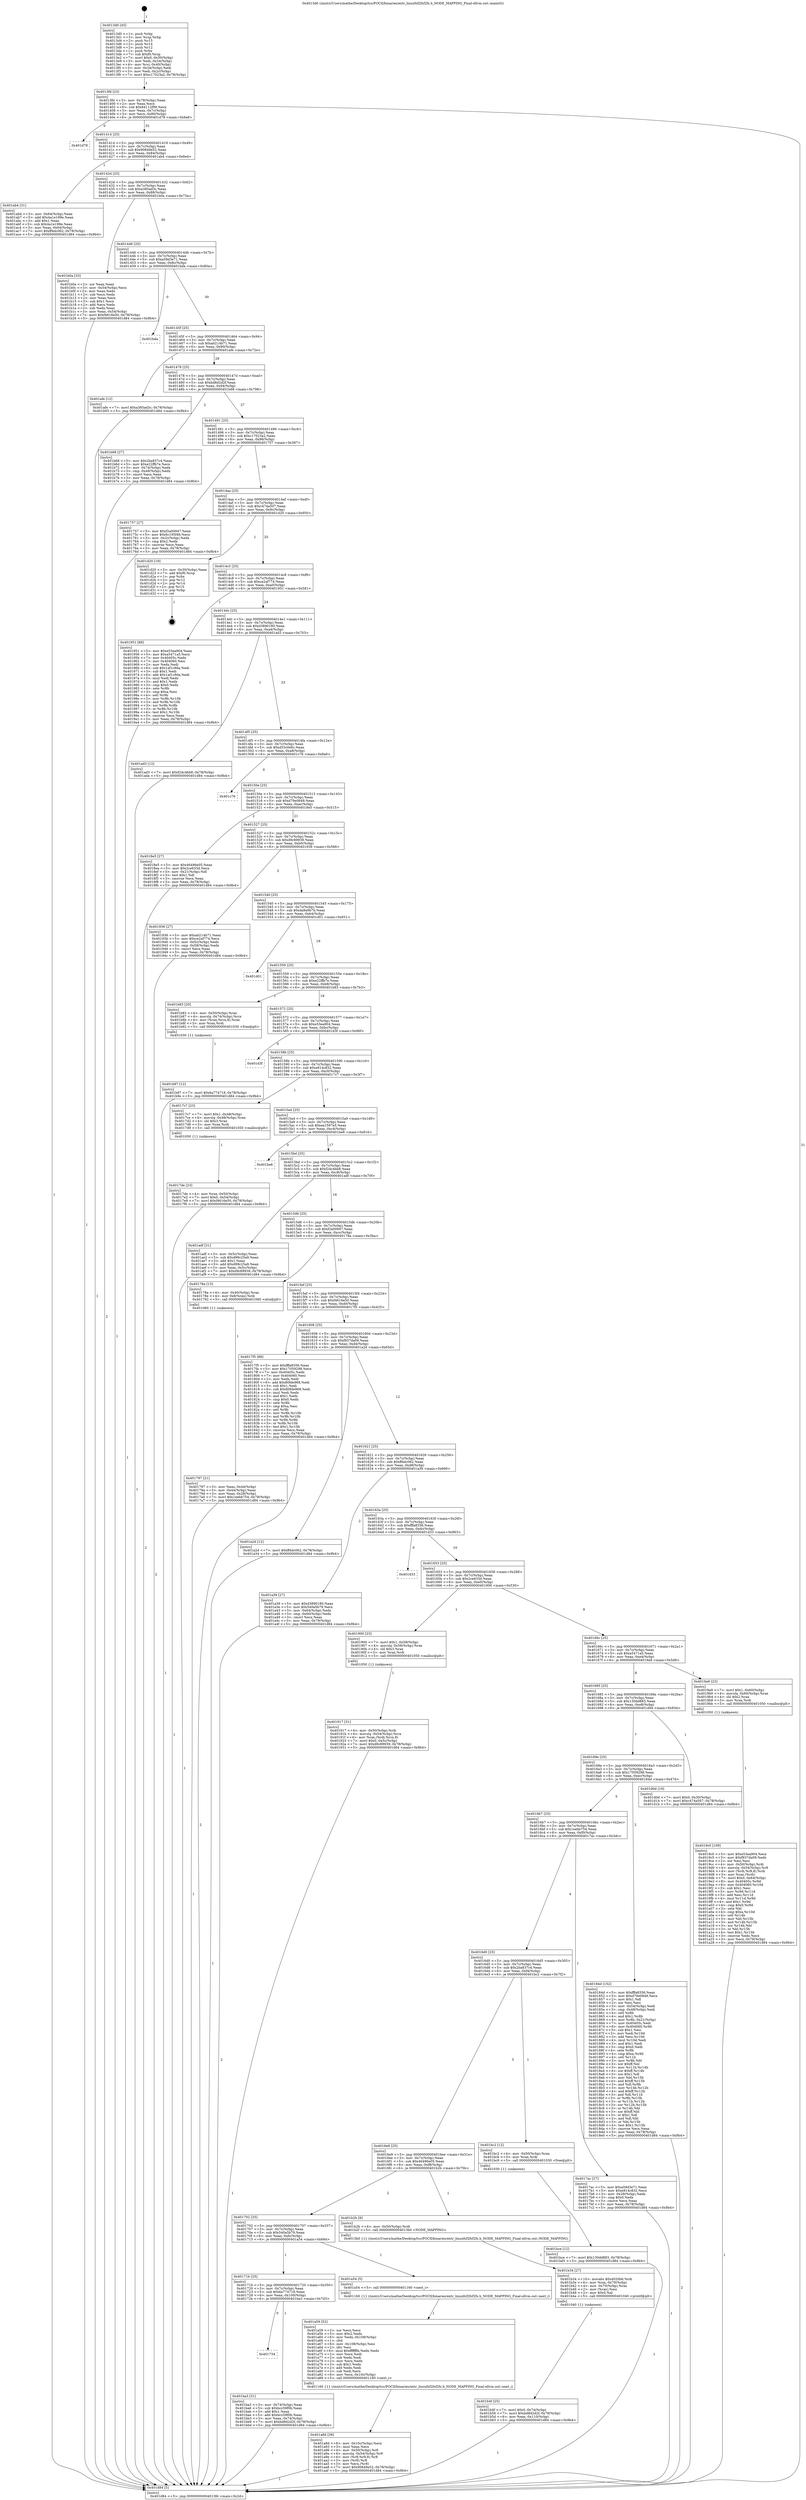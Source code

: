 digraph "0x4013d0" {
  label = "0x4013d0 (/mnt/c/Users/mathe/Desktop/tcc/POCII/binaries/extr_linuxfsf2fsf2fs.h_NODE_MAPPING_Final-ollvm.out::main(0))"
  labelloc = "t"
  node[shape=record]

  Entry [label="",width=0.3,height=0.3,shape=circle,fillcolor=black,style=filled]
  "0x4013fd" [label="{
     0x4013fd [23]\l
     | [instrs]\l
     &nbsp;&nbsp;0x4013fd \<+3\>: mov -0x78(%rbp),%eax\l
     &nbsp;&nbsp;0x401400 \<+2\>: mov %eax,%ecx\l
     &nbsp;&nbsp;0x401402 \<+6\>: sub $0x84112f99,%ecx\l
     &nbsp;&nbsp;0x401408 \<+3\>: mov %eax,-0x7c(%rbp)\l
     &nbsp;&nbsp;0x40140b \<+3\>: mov %ecx,-0x80(%rbp)\l
     &nbsp;&nbsp;0x40140e \<+6\>: je 0000000000401d78 \<main+0x9a8\>\l
  }"]
  "0x401d78" [label="{
     0x401d78\l
  }", style=dashed]
  "0x401414" [label="{
     0x401414 [25]\l
     | [instrs]\l
     &nbsp;&nbsp;0x401414 \<+5\>: jmp 0000000000401419 \<main+0x49\>\l
     &nbsp;&nbsp;0x401419 \<+3\>: mov -0x7c(%rbp),%eax\l
     &nbsp;&nbsp;0x40141c \<+5\>: sub $0x90849e52,%eax\l
     &nbsp;&nbsp;0x401421 \<+6\>: mov %eax,-0x84(%rbp)\l
     &nbsp;&nbsp;0x401427 \<+6\>: je 0000000000401ab4 \<main+0x6e4\>\l
  }"]
  Exit [label="",width=0.3,height=0.3,shape=circle,fillcolor=black,style=filled,peripheries=2]
  "0x401ab4" [label="{
     0x401ab4 [31]\l
     | [instrs]\l
     &nbsp;&nbsp;0x401ab4 \<+3\>: mov -0x64(%rbp),%eax\l
     &nbsp;&nbsp;0x401ab7 \<+5\>: add $0x4a1e199e,%eax\l
     &nbsp;&nbsp;0x401abc \<+3\>: add $0x1,%eax\l
     &nbsp;&nbsp;0x401abf \<+5\>: sub $0x4a1e199e,%eax\l
     &nbsp;&nbsp;0x401ac4 \<+3\>: mov %eax,-0x64(%rbp)\l
     &nbsp;&nbsp;0x401ac7 \<+7\>: movl $0xff4dc062,-0x78(%rbp)\l
     &nbsp;&nbsp;0x401ace \<+5\>: jmp 0000000000401d84 \<main+0x9b4\>\l
  }"]
  "0x40142d" [label="{
     0x40142d [25]\l
     | [instrs]\l
     &nbsp;&nbsp;0x40142d \<+5\>: jmp 0000000000401432 \<main+0x62\>\l
     &nbsp;&nbsp;0x401432 \<+3\>: mov -0x7c(%rbp),%eax\l
     &nbsp;&nbsp;0x401435 \<+5\>: sub $0xa385ad3c,%eax\l
     &nbsp;&nbsp;0x40143a \<+6\>: mov %eax,-0x88(%rbp)\l
     &nbsp;&nbsp;0x401440 \<+6\>: je 0000000000401b0a \<main+0x73a\>\l
  }"]
  "0x401bce" [label="{
     0x401bce [12]\l
     | [instrs]\l
     &nbsp;&nbsp;0x401bce \<+7\>: movl $0x130dd883,-0x78(%rbp)\l
     &nbsp;&nbsp;0x401bd5 \<+5\>: jmp 0000000000401d84 \<main+0x9b4\>\l
  }"]
  "0x401b0a" [label="{
     0x401b0a [33]\l
     | [instrs]\l
     &nbsp;&nbsp;0x401b0a \<+2\>: xor %eax,%eax\l
     &nbsp;&nbsp;0x401b0c \<+3\>: mov -0x54(%rbp),%ecx\l
     &nbsp;&nbsp;0x401b0f \<+2\>: mov %eax,%edx\l
     &nbsp;&nbsp;0x401b11 \<+2\>: sub %ecx,%edx\l
     &nbsp;&nbsp;0x401b13 \<+2\>: mov %eax,%ecx\l
     &nbsp;&nbsp;0x401b15 \<+3\>: sub $0x1,%ecx\l
     &nbsp;&nbsp;0x401b18 \<+2\>: add %ecx,%edx\l
     &nbsp;&nbsp;0x401b1a \<+2\>: sub %edx,%eax\l
     &nbsp;&nbsp;0x401b1c \<+3\>: mov %eax,-0x54(%rbp)\l
     &nbsp;&nbsp;0x401b1f \<+7\>: movl $0xf4616e50,-0x78(%rbp)\l
     &nbsp;&nbsp;0x401b26 \<+5\>: jmp 0000000000401d84 \<main+0x9b4\>\l
  }"]
  "0x401446" [label="{
     0x401446 [25]\l
     | [instrs]\l
     &nbsp;&nbsp;0x401446 \<+5\>: jmp 000000000040144b \<main+0x7b\>\l
     &nbsp;&nbsp;0x40144b \<+3\>: mov -0x7c(%rbp),%eax\l
     &nbsp;&nbsp;0x40144e \<+5\>: sub $0xa59d3e71,%eax\l
     &nbsp;&nbsp;0x401453 \<+6\>: mov %eax,-0x8c(%rbp)\l
     &nbsp;&nbsp;0x401459 \<+6\>: je 0000000000401bda \<main+0x80a\>\l
  }"]
  "0x401734" [label="{
     0x401734\l
  }", style=dashed]
  "0x401bda" [label="{
     0x401bda\l
  }", style=dashed]
  "0x40145f" [label="{
     0x40145f [25]\l
     | [instrs]\l
     &nbsp;&nbsp;0x40145f \<+5\>: jmp 0000000000401464 \<main+0x94\>\l
     &nbsp;&nbsp;0x401464 \<+3\>: mov -0x7c(%rbp),%eax\l
     &nbsp;&nbsp;0x401467 \<+5\>: sub $0xab214b71,%eax\l
     &nbsp;&nbsp;0x40146c \<+6\>: mov %eax,-0x90(%rbp)\l
     &nbsp;&nbsp;0x401472 \<+6\>: je 0000000000401afe \<main+0x72e\>\l
  }"]
  "0x401ba3" [label="{
     0x401ba3 [31]\l
     | [instrs]\l
     &nbsp;&nbsp;0x401ba3 \<+3\>: mov -0x74(%rbp),%eax\l
     &nbsp;&nbsp;0x401ba6 \<+5\>: sub $0xbcc59f0b,%eax\l
     &nbsp;&nbsp;0x401bab \<+3\>: add $0x1,%eax\l
     &nbsp;&nbsp;0x401bae \<+5\>: add $0xbcc59f0b,%eax\l
     &nbsp;&nbsp;0x401bb3 \<+3\>: mov %eax,-0x74(%rbp)\l
     &nbsp;&nbsp;0x401bb6 \<+7\>: movl $0xbd8d2d2f,-0x78(%rbp)\l
     &nbsp;&nbsp;0x401bbd \<+5\>: jmp 0000000000401d84 \<main+0x9b4\>\l
  }"]
  "0x401afe" [label="{
     0x401afe [12]\l
     | [instrs]\l
     &nbsp;&nbsp;0x401afe \<+7\>: movl $0xa385ad3c,-0x78(%rbp)\l
     &nbsp;&nbsp;0x401b05 \<+5\>: jmp 0000000000401d84 \<main+0x9b4\>\l
  }"]
  "0x401478" [label="{
     0x401478 [25]\l
     | [instrs]\l
     &nbsp;&nbsp;0x401478 \<+5\>: jmp 000000000040147d \<main+0xad\>\l
     &nbsp;&nbsp;0x40147d \<+3\>: mov -0x7c(%rbp),%eax\l
     &nbsp;&nbsp;0x401480 \<+5\>: sub $0xbd8d2d2f,%eax\l
     &nbsp;&nbsp;0x401485 \<+6\>: mov %eax,-0x94(%rbp)\l
     &nbsp;&nbsp;0x40148b \<+6\>: je 0000000000401b68 \<main+0x798\>\l
  }"]
  "0x401b97" [label="{
     0x401b97 [12]\l
     | [instrs]\l
     &nbsp;&nbsp;0x401b97 \<+7\>: movl $0x6a774718,-0x78(%rbp)\l
     &nbsp;&nbsp;0x401b9e \<+5\>: jmp 0000000000401d84 \<main+0x9b4\>\l
  }"]
  "0x401b68" [label="{
     0x401b68 [27]\l
     | [instrs]\l
     &nbsp;&nbsp;0x401b68 \<+5\>: mov $0x2ba837c4,%eax\l
     &nbsp;&nbsp;0x401b6d \<+5\>: mov $0xe22ffb7e,%ecx\l
     &nbsp;&nbsp;0x401b72 \<+3\>: mov -0x74(%rbp),%edx\l
     &nbsp;&nbsp;0x401b75 \<+3\>: cmp -0x48(%rbp),%edx\l
     &nbsp;&nbsp;0x401b78 \<+3\>: cmovl %ecx,%eax\l
     &nbsp;&nbsp;0x401b7b \<+3\>: mov %eax,-0x78(%rbp)\l
     &nbsp;&nbsp;0x401b7e \<+5\>: jmp 0000000000401d84 \<main+0x9b4\>\l
  }"]
  "0x401491" [label="{
     0x401491 [25]\l
     | [instrs]\l
     &nbsp;&nbsp;0x401491 \<+5\>: jmp 0000000000401496 \<main+0xc6\>\l
     &nbsp;&nbsp;0x401496 \<+3\>: mov -0x7c(%rbp),%eax\l
     &nbsp;&nbsp;0x401499 \<+5\>: sub $0xc17023a2,%eax\l
     &nbsp;&nbsp;0x40149e \<+6\>: mov %eax,-0x98(%rbp)\l
     &nbsp;&nbsp;0x4014a4 \<+6\>: je 0000000000401757 \<main+0x387\>\l
  }"]
  "0x401b4f" [label="{
     0x401b4f [25]\l
     | [instrs]\l
     &nbsp;&nbsp;0x401b4f \<+7\>: movl $0x0,-0x74(%rbp)\l
     &nbsp;&nbsp;0x401b56 \<+7\>: movl $0xbd8d2d2f,-0x78(%rbp)\l
     &nbsp;&nbsp;0x401b5d \<+6\>: mov %eax,-0x110(%rbp)\l
     &nbsp;&nbsp;0x401b63 \<+5\>: jmp 0000000000401d84 \<main+0x9b4\>\l
  }"]
  "0x401757" [label="{
     0x401757 [27]\l
     | [instrs]\l
     &nbsp;&nbsp;0x401757 \<+5\>: mov $0xf2a00947,%eax\l
     &nbsp;&nbsp;0x40175c \<+5\>: mov $0x6c195f46,%ecx\l
     &nbsp;&nbsp;0x401761 \<+3\>: mov -0x2c(%rbp),%edx\l
     &nbsp;&nbsp;0x401764 \<+3\>: cmp $0x2,%edx\l
     &nbsp;&nbsp;0x401767 \<+3\>: cmovne %ecx,%eax\l
     &nbsp;&nbsp;0x40176a \<+3\>: mov %eax,-0x78(%rbp)\l
     &nbsp;&nbsp;0x40176d \<+5\>: jmp 0000000000401d84 \<main+0x9b4\>\l
  }"]
  "0x4014aa" [label="{
     0x4014aa [25]\l
     | [instrs]\l
     &nbsp;&nbsp;0x4014aa \<+5\>: jmp 00000000004014af \<main+0xdf\>\l
     &nbsp;&nbsp;0x4014af \<+3\>: mov -0x7c(%rbp),%eax\l
     &nbsp;&nbsp;0x4014b2 \<+5\>: sub $0xc474a507,%eax\l
     &nbsp;&nbsp;0x4014b7 \<+6\>: mov %eax,-0x9c(%rbp)\l
     &nbsp;&nbsp;0x4014bd \<+6\>: je 0000000000401d20 \<main+0x950\>\l
  }"]
  "0x401d84" [label="{
     0x401d84 [5]\l
     | [instrs]\l
     &nbsp;&nbsp;0x401d84 \<+5\>: jmp 00000000004013fd \<main+0x2d\>\l
  }"]
  "0x4013d0" [label="{
     0x4013d0 [45]\l
     | [instrs]\l
     &nbsp;&nbsp;0x4013d0 \<+1\>: push %rbp\l
     &nbsp;&nbsp;0x4013d1 \<+3\>: mov %rsp,%rbp\l
     &nbsp;&nbsp;0x4013d4 \<+2\>: push %r15\l
     &nbsp;&nbsp;0x4013d6 \<+2\>: push %r14\l
     &nbsp;&nbsp;0x4013d8 \<+2\>: push %r12\l
     &nbsp;&nbsp;0x4013da \<+1\>: push %rbx\l
     &nbsp;&nbsp;0x4013db \<+7\>: sub $0xf0,%rsp\l
     &nbsp;&nbsp;0x4013e2 \<+7\>: movl $0x0,-0x30(%rbp)\l
     &nbsp;&nbsp;0x4013e9 \<+3\>: mov %edi,-0x34(%rbp)\l
     &nbsp;&nbsp;0x4013ec \<+4\>: mov %rsi,-0x40(%rbp)\l
     &nbsp;&nbsp;0x4013f0 \<+3\>: mov -0x34(%rbp),%edi\l
     &nbsp;&nbsp;0x4013f3 \<+3\>: mov %edi,-0x2c(%rbp)\l
     &nbsp;&nbsp;0x4013f6 \<+7\>: movl $0xc17023a2,-0x78(%rbp)\l
  }"]
  "0x401b34" [label="{
     0x401b34 [27]\l
     | [instrs]\l
     &nbsp;&nbsp;0x401b34 \<+10\>: movabs $0x4020b6,%rdi\l
     &nbsp;&nbsp;0x401b3e \<+4\>: mov %rax,-0x70(%rbp)\l
     &nbsp;&nbsp;0x401b42 \<+4\>: mov -0x70(%rbp),%rax\l
     &nbsp;&nbsp;0x401b46 \<+2\>: mov (%rax),%esi\l
     &nbsp;&nbsp;0x401b48 \<+2\>: mov $0x0,%al\l
     &nbsp;&nbsp;0x401b4a \<+5\>: call 0000000000401040 \<printf@plt\>\l
     | [calls]\l
     &nbsp;&nbsp;0x401040 \{1\} (unknown)\l
  }"]
  "0x401d20" [label="{
     0x401d20 [19]\l
     | [instrs]\l
     &nbsp;&nbsp;0x401d20 \<+3\>: mov -0x30(%rbp),%eax\l
     &nbsp;&nbsp;0x401d23 \<+7\>: add $0xf0,%rsp\l
     &nbsp;&nbsp;0x401d2a \<+1\>: pop %rbx\l
     &nbsp;&nbsp;0x401d2b \<+2\>: pop %r12\l
     &nbsp;&nbsp;0x401d2d \<+2\>: pop %r14\l
     &nbsp;&nbsp;0x401d2f \<+2\>: pop %r15\l
     &nbsp;&nbsp;0x401d31 \<+1\>: pop %rbp\l
     &nbsp;&nbsp;0x401d32 \<+1\>: ret\l
  }"]
  "0x4014c3" [label="{
     0x4014c3 [25]\l
     | [instrs]\l
     &nbsp;&nbsp;0x4014c3 \<+5\>: jmp 00000000004014c8 \<main+0xf8\>\l
     &nbsp;&nbsp;0x4014c8 \<+3\>: mov -0x7c(%rbp),%eax\l
     &nbsp;&nbsp;0x4014cb \<+5\>: sub $0xce2af774,%eax\l
     &nbsp;&nbsp;0x4014d0 \<+6\>: mov %eax,-0xa0(%rbp)\l
     &nbsp;&nbsp;0x4014d6 \<+6\>: je 0000000000401951 \<main+0x581\>\l
  }"]
  "0x401a8d" [label="{
     0x401a8d [39]\l
     | [instrs]\l
     &nbsp;&nbsp;0x401a8d \<+6\>: mov -0x10c(%rbp),%ecx\l
     &nbsp;&nbsp;0x401a93 \<+3\>: imul %eax,%ecx\l
     &nbsp;&nbsp;0x401a96 \<+4\>: mov -0x50(%rbp),%r8\l
     &nbsp;&nbsp;0x401a9a \<+4\>: movslq -0x54(%rbp),%r9\l
     &nbsp;&nbsp;0x401a9e \<+4\>: mov (%r8,%r9,8),%r8\l
     &nbsp;&nbsp;0x401aa2 \<+3\>: mov (%r8),%r8\l
     &nbsp;&nbsp;0x401aa5 \<+3\>: mov %ecx,(%r8)\l
     &nbsp;&nbsp;0x401aa8 \<+7\>: movl $0x90849e52,-0x78(%rbp)\l
     &nbsp;&nbsp;0x401aaf \<+5\>: jmp 0000000000401d84 \<main+0x9b4\>\l
  }"]
  "0x401951" [label="{
     0x401951 [88]\l
     | [instrs]\l
     &nbsp;&nbsp;0x401951 \<+5\>: mov $0xe53ea904,%eax\l
     &nbsp;&nbsp;0x401956 \<+5\>: mov $0xa5471a5,%ecx\l
     &nbsp;&nbsp;0x40195b \<+7\>: mov 0x40405c,%edx\l
     &nbsp;&nbsp;0x401962 \<+7\>: mov 0x404060,%esi\l
     &nbsp;&nbsp;0x401969 \<+2\>: mov %edx,%edi\l
     &nbsp;&nbsp;0x40196b \<+6\>: sub $0x1af1c9da,%edi\l
     &nbsp;&nbsp;0x401971 \<+3\>: sub $0x1,%edi\l
     &nbsp;&nbsp;0x401974 \<+6\>: add $0x1af1c9da,%edi\l
     &nbsp;&nbsp;0x40197a \<+3\>: imul %edi,%edx\l
     &nbsp;&nbsp;0x40197d \<+3\>: and $0x1,%edx\l
     &nbsp;&nbsp;0x401980 \<+3\>: cmp $0x0,%edx\l
     &nbsp;&nbsp;0x401983 \<+4\>: sete %r8b\l
     &nbsp;&nbsp;0x401987 \<+3\>: cmp $0xa,%esi\l
     &nbsp;&nbsp;0x40198a \<+4\>: setl %r9b\l
     &nbsp;&nbsp;0x40198e \<+3\>: mov %r8b,%r10b\l
     &nbsp;&nbsp;0x401991 \<+3\>: and %r9b,%r10b\l
     &nbsp;&nbsp;0x401994 \<+3\>: xor %r9b,%r8b\l
     &nbsp;&nbsp;0x401997 \<+3\>: or %r8b,%r10b\l
     &nbsp;&nbsp;0x40199a \<+4\>: test $0x1,%r10b\l
     &nbsp;&nbsp;0x40199e \<+3\>: cmovne %ecx,%eax\l
     &nbsp;&nbsp;0x4019a1 \<+3\>: mov %eax,-0x78(%rbp)\l
     &nbsp;&nbsp;0x4019a4 \<+5\>: jmp 0000000000401d84 \<main+0x9b4\>\l
  }"]
  "0x4014dc" [label="{
     0x4014dc [25]\l
     | [instrs]\l
     &nbsp;&nbsp;0x4014dc \<+5\>: jmp 00000000004014e1 \<main+0x111\>\l
     &nbsp;&nbsp;0x4014e1 \<+3\>: mov -0x7c(%rbp),%eax\l
     &nbsp;&nbsp;0x4014e4 \<+5\>: sub $0xd3890180,%eax\l
     &nbsp;&nbsp;0x4014e9 \<+6\>: mov %eax,-0xa4(%rbp)\l
     &nbsp;&nbsp;0x4014ef \<+6\>: je 0000000000401ad3 \<main+0x703\>\l
  }"]
  "0x401a59" [label="{
     0x401a59 [52]\l
     | [instrs]\l
     &nbsp;&nbsp;0x401a59 \<+2\>: xor %ecx,%ecx\l
     &nbsp;&nbsp;0x401a5b \<+5\>: mov $0x2,%edx\l
     &nbsp;&nbsp;0x401a60 \<+6\>: mov %edx,-0x108(%rbp)\l
     &nbsp;&nbsp;0x401a66 \<+1\>: cltd\l
     &nbsp;&nbsp;0x401a67 \<+6\>: mov -0x108(%rbp),%esi\l
     &nbsp;&nbsp;0x401a6d \<+2\>: idiv %esi\l
     &nbsp;&nbsp;0x401a6f \<+6\>: imul $0xfffffffe,%edx,%edx\l
     &nbsp;&nbsp;0x401a75 \<+2\>: mov %ecx,%edi\l
     &nbsp;&nbsp;0x401a77 \<+2\>: sub %edx,%edi\l
     &nbsp;&nbsp;0x401a79 \<+2\>: mov %ecx,%edx\l
     &nbsp;&nbsp;0x401a7b \<+3\>: sub $0x1,%edx\l
     &nbsp;&nbsp;0x401a7e \<+2\>: add %edx,%edi\l
     &nbsp;&nbsp;0x401a80 \<+2\>: sub %edi,%ecx\l
     &nbsp;&nbsp;0x401a82 \<+6\>: mov %ecx,-0x10c(%rbp)\l
     &nbsp;&nbsp;0x401a88 \<+5\>: call 0000000000401160 \<next_i\>\l
     | [calls]\l
     &nbsp;&nbsp;0x401160 \{1\} (/mnt/c/Users/mathe/Desktop/tcc/POCII/binaries/extr_linuxfsf2fsf2fs.h_NODE_MAPPING_Final-ollvm.out::next_i)\l
  }"]
  "0x401ad3" [label="{
     0x401ad3 [12]\l
     | [instrs]\l
     &nbsp;&nbsp;0x401ad3 \<+7\>: movl $0xf24c4bb8,-0x78(%rbp)\l
     &nbsp;&nbsp;0x401ada \<+5\>: jmp 0000000000401d84 \<main+0x9b4\>\l
  }"]
  "0x4014f5" [label="{
     0x4014f5 [25]\l
     | [instrs]\l
     &nbsp;&nbsp;0x4014f5 \<+5\>: jmp 00000000004014fa \<main+0x12a\>\l
     &nbsp;&nbsp;0x4014fa \<+3\>: mov -0x7c(%rbp),%eax\l
     &nbsp;&nbsp;0x4014fd \<+5\>: sub $0xd53c0e6c,%eax\l
     &nbsp;&nbsp;0x401502 \<+6\>: mov %eax,-0xa8(%rbp)\l
     &nbsp;&nbsp;0x401508 \<+6\>: je 0000000000401c76 \<main+0x8a6\>\l
  }"]
  "0x40171b" [label="{
     0x40171b [25]\l
     | [instrs]\l
     &nbsp;&nbsp;0x40171b \<+5\>: jmp 0000000000401720 \<main+0x350\>\l
     &nbsp;&nbsp;0x401720 \<+3\>: mov -0x7c(%rbp),%eax\l
     &nbsp;&nbsp;0x401723 \<+5\>: sub $0x6a774718,%eax\l
     &nbsp;&nbsp;0x401728 \<+6\>: mov %eax,-0x100(%rbp)\l
     &nbsp;&nbsp;0x40172e \<+6\>: je 0000000000401ba3 \<main+0x7d3\>\l
  }"]
  "0x401c76" [label="{
     0x401c76\l
  }", style=dashed]
  "0x40150e" [label="{
     0x40150e [25]\l
     | [instrs]\l
     &nbsp;&nbsp;0x40150e \<+5\>: jmp 0000000000401513 \<main+0x143\>\l
     &nbsp;&nbsp;0x401513 \<+3\>: mov -0x7c(%rbp),%eax\l
     &nbsp;&nbsp;0x401516 \<+5\>: sub $0xd79e0849,%eax\l
     &nbsp;&nbsp;0x40151b \<+6\>: mov %eax,-0xac(%rbp)\l
     &nbsp;&nbsp;0x401521 \<+6\>: je 00000000004018e5 \<main+0x515\>\l
  }"]
  "0x401a54" [label="{
     0x401a54 [5]\l
     | [instrs]\l
     &nbsp;&nbsp;0x401a54 \<+5\>: call 0000000000401160 \<next_i\>\l
     | [calls]\l
     &nbsp;&nbsp;0x401160 \{1\} (/mnt/c/Users/mathe/Desktop/tcc/POCII/binaries/extr_linuxfsf2fsf2fs.h_NODE_MAPPING_Final-ollvm.out::next_i)\l
  }"]
  "0x4018e5" [label="{
     0x4018e5 [27]\l
     | [instrs]\l
     &nbsp;&nbsp;0x4018e5 \<+5\>: mov $0x46496e05,%eax\l
     &nbsp;&nbsp;0x4018ea \<+5\>: mov $0x2ce633d,%ecx\l
     &nbsp;&nbsp;0x4018ef \<+3\>: mov -0x21(%rbp),%dl\l
     &nbsp;&nbsp;0x4018f2 \<+3\>: test $0x1,%dl\l
     &nbsp;&nbsp;0x4018f5 \<+3\>: cmovne %ecx,%eax\l
     &nbsp;&nbsp;0x4018f8 \<+3\>: mov %eax,-0x78(%rbp)\l
     &nbsp;&nbsp;0x4018fb \<+5\>: jmp 0000000000401d84 \<main+0x9b4\>\l
  }"]
  "0x401527" [label="{
     0x401527 [25]\l
     | [instrs]\l
     &nbsp;&nbsp;0x401527 \<+5\>: jmp 000000000040152c \<main+0x15c\>\l
     &nbsp;&nbsp;0x40152c \<+3\>: mov -0x7c(%rbp),%eax\l
     &nbsp;&nbsp;0x40152f \<+5\>: sub $0xd9c89939,%eax\l
     &nbsp;&nbsp;0x401534 \<+6\>: mov %eax,-0xb0(%rbp)\l
     &nbsp;&nbsp;0x40153a \<+6\>: je 0000000000401936 \<main+0x566\>\l
  }"]
  "0x401702" [label="{
     0x401702 [25]\l
     | [instrs]\l
     &nbsp;&nbsp;0x401702 \<+5\>: jmp 0000000000401707 \<main+0x337\>\l
     &nbsp;&nbsp;0x401707 \<+3\>: mov -0x7c(%rbp),%eax\l
     &nbsp;&nbsp;0x40170a \<+5\>: sub $0x540a5b79,%eax\l
     &nbsp;&nbsp;0x40170f \<+6\>: mov %eax,-0xfc(%rbp)\l
     &nbsp;&nbsp;0x401715 \<+6\>: je 0000000000401a54 \<main+0x684\>\l
  }"]
  "0x401936" [label="{
     0x401936 [27]\l
     | [instrs]\l
     &nbsp;&nbsp;0x401936 \<+5\>: mov $0xab214b71,%eax\l
     &nbsp;&nbsp;0x40193b \<+5\>: mov $0xce2af774,%ecx\l
     &nbsp;&nbsp;0x401940 \<+3\>: mov -0x5c(%rbp),%edx\l
     &nbsp;&nbsp;0x401943 \<+3\>: cmp -0x58(%rbp),%edx\l
     &nbsp;&nbsp;0x401946 \<+3\>: cmovl %ecx,%eax\l
     &nbsp;&nbsp;0x401949 \<+3\>: mov %eax,-0x78(%rbp)\l
     &nbsp;&nbsp;0x40194c \<+5\>: jmp 0000000000401d84 \<main+0x9b4\>\l
  }"]
  "0x401540" [label="{
     0x401540 [25]\l
     | [instrs]\l
     &nbsp;&nbsp;0x401540 \<+5\>: jmp 0000000000401545 \<main+0x175\>\l
     &nbsp;&nbsp;0x401545 \<+3\>: mov -0x7c(%rbp),%eax\l
     &nbsp;&nbsp;0x401548 \<+5\>: sub $0xda8a9b7b,%eax\l
     &nbsp;&nbsp;0x40154d \<+6\>: mov %eax,-0xb4(%rbp)\l
     &nbsp;&nbsp;0x401553 \<+6\>: je 0000000000401d01 \<main+0x931\>\l
  }"]
  "0x401b2b" [label="{
     0x401b2b [9]\l
     | [instrs]\l
     &nbsp;&nbsp;0x401b2b \<+4\>: mov -0x50(%rbp),%rdi\l
     &nbsp;&nbsp;0x401b2f \<+5\>: call 00000000004013b0 \<NODE_MAPPING\>\l
     | [calls]\l
     &nbsp;&nbsp;0x4013b0 \{1\} (/mnt/c/Users/mathe/Desktop/tcc/POCII/binaries/extr_linuxfsf2fsf2fs.h_NODE_MAPPING_Final-ollvm.out::NODE_MAPPING)\l
  }"]
  "0x401d01" [label="{
     0x401d01\l
  }", style=dashed]
  "0x401559" [label="{
     0x401559 [25]\l
     | [instrs]\l
     &nbsp;&nbsp;0x401559 \<+5\>: jmp 000000000040155e \<main+0x18e\>\l
     &nbsp;&nbsp;0x40155e \<+3\>: mov -0x7c(%rbp),%eax\l
     &nbsp;&nbsp;0x401561 \<+5\>: sub $0xe22ffb7e,%eax\l
     &nbsp;&nbsp;0x401566 \<+6\>: mov %eax,-0xb8(%rbp)\l
     &nbsp;&nbsp;0x40156c \<+6\>: je 0000000000401b83 \<main+0x7b3\>\l
  }"]
  "0x4016e9" [label="{
     0x4016e9 [25]\l
     | [instrs]\l
     &nbsp;&nbsp;0x4016e9 \<+5\>: jmp 00000000004016ee \<main+0x31e\>\l
     &nbsp;&nbsp;0x4016ee \<+3\>: mov -0x7c(%rbp),%eax\l
     &nbsp;&nbsp;0x4016f1 \<+5\>: sub $0x46496e05,%eax\l
     &nbsp;&nbsp;0x4016f6 \<+6\>: mov %eax,-0xf8(%rbp)\l
     &nbsp;&nbsp;0x4016fc \<+6\>: je 0000000000401b2b \<main+0x75b\>\l
  }"]
  "0x401b83" [label="{
     0x401b83 [20]\l
     | [instrs]\l
     &nbsp;&nbsp;0x401b83 \<+4\>: mov -0x50(%rbp),%rax\l
     &nbsp;&nbsp;0x401b87 \<+4\>: movslq -0x74(%rbp),%rcx\l
     &nbsp;&nbsp;0x401b8b \<+4\>: mov (%rax,%rcx,8),%rax\l
     &nbsp;&nbsp;0x401b8f \<+3\>: mov %rax,%rdi\l
     &nbsp;&nbsp;0x401b92 \<+5\>: call 0000000000401030 \<free@plt\>\l
     | [calls]\l
     &nbsp;&nbsp;0x401030 \{1\} (unknown)\l
  }"]
  "0x401572" [label="{
     0x401572 [25]\l
     | [instrs]\l
     &nbsp;&nbsp;0x401572 \<+5\>: jmp 0000000000401577 \<main+0x1a7\>\l
     &nbsp;&nbsp;0x401577 \<+3\>: mov -0x7c(%rbp),%eax\l
     &nbsp;&nbsp;0x40157a \<+5\>: sub $0xe53ea904,%eax\l
     &nbsp;&nbsp;0x40157f \<+6\>: mov %eax,-0xbc(%rbp)\l
     &nbsp;&nbsp;0x401585 \<+6\>: je 0000000000401d3f \<main+0x96f\>\l
  }"]
  "0x401bc2" [label="{
     0x401bc2 [12]\l
     | [instrs]\l
     &nbsp;&nbsp;0x401bc2 \<+4\>: mov -0x50(%rbp),%rax\l
     &nbsp;&nbsp;0x401bc6 \<+3\>: mov %rax,%rdi\l
     &nbsp;&nbsp;0x401bc9 \<+5\>: call 0000000000401030 \<free@plt\>\l
     | [calls]\l
     &nbsp;&nbsp;0x401030 \{1\} (unknown)\l
  }"]
  "0x401d3f" [label="{
     0x401d3f\l
  }", style=dashed]
  "0x40158b" [label="{
     0x40158b [25]\l
     | [instrs]\l
     &nbsp;&nbsp;0x40158b \<+5\>: jmp 0000000000401590 \<main+0x1c0\>\l
     &nbsp;&nbsp;0x401590 \<+3\>: mov -0x7c(%rbp),%eax\l
     &nbsp;&nbsp;0x401593 \<+5\>: sub $0xe814c832,%eax\l
     &nbsp;&nbsp;0x401598 \<+6\>: mov %eax,-0xc0(%rbp)\l
     &nbsp;&nbsp;0x40159e \<+6\>: je 00000000004017c7 \<main+0x3f7\>\l
  }"]
  "0x4019c0" [label="{
     0x4019c0 [109]\l
     | [instrs]\l
     &nbsp;&nbsp;0x4019c0 \<+5\>: mov $0xe53ea904,%ecx\l
     &nbsp;&nbsp;0x4019c5 \<+5\>: mov $0xf937da09,%edx\l
     &nbsp;&nbsp;0x4019ca \<+2\>: xor %esi,%esi\l
     &nbsp;&nbsp;0x4019cc \<+4\>: mov -0x50(%rbp),%rdi\l
     &nbsp;&nbsp;0x4019d0 \<+4\>: movslq -0x54(%rbp),%r8\l
     &nbsp;&nbsp;0x4019d4 \<+4\>: mov (%rdi,%r8,8),%rdi\l
     &nbsp;&nbsp;0x4019d8 \<+3\>: mov %rax,(%rdi)\l
     &nbsp;&nbsp;0x4019db \<+7\>: movl $0x0,-0x64(%rbp)\l
     &nbsp;&nbsp;0x4019e2 \<+8\>: mov 0x40405c,%r9d\l
     &nbsp;&nbsp;0x4019ea \<+8\>: mov 0x404060,%r10d\l
     &nbsp;&nbsp;0x4019f2 \<+3\>: sub $0x1,%esi\l
     &nbsp;&nbsp;0x4019f5 \<+3\>: mov %r9d,%r11d\l
     &nbsp;&nbsp;0x4019f8 \<+3\>: add %esi,%r11d\l
     &nbsp;&nbsp;0x4019fb \<+4\>: imul %r11d,%r9d\l
     &nbsp;&nbsp;0x4019ff \<+4\>: and $0x1,%r9d\l
     &nbsp;&nbsp;0x401a03 \<+4\>: cmp $0x0,%r9d\l
     &nbsp;&nbsp;0x401a07 \<+3\>: sete %bl\l
     &nbsp;&nbsp;0x401a0a \<+4\>: cmp $0xa,%r10d\l
     &nbsp;&nbsp;0x401a0e \<+4\>: setl %r14b\l
     &nbsp;&nbsp;0x401a12 \<+3\>: mov %bl,%r15b\l
     &nbsp;&nbsp;0x401a15 \<+3\>: and %r14b,%r15b\l
     &nbsp;&nbsp;0x401a18 \<+3\>: xor %r14b,%bl\l
     &nbsp;&nbsp;0x401a1b \<+3\>: or %bl,%r15b\l
     &nbsp;&nbsp;0x401a1e \<+4\>: test $0x1,%r15b\l
     &nbsp;&nbsp;0x401a22 \<+3\>: cmovne %edx,%ecx\l
     &nbsp;&nbsp;0x401a25 \<+3\>: mov %ecx,-0x78(%rbp)\l
     &nbsp;&nbsp;0x401a28 \<+5\>: jmp 0000000000401d84 \<main+0x9b4\>\l
  }"]
  "0x4017c7" [label="{
     0x4017c7 [23]\l
     | [instrs]\l
     &nbsp;&nbsp;0x4017c7 \<+7\>: movl $0x1,-0x48(%rbp)\l
     &nbsp;&nbsp;0x4017ce \<+4\>: movslq -0x48(%rbp),%rax\l
     &nbsp;&nbsp;0x4017d2 \<+4\>: shl $0x3,%rax\l
     &nbsp;&nbsp;0x4017d6 \<+3\>: mov %rax,%rdi\l
     &nbsp;&nbsp;0x4017d9 \<+5\>: call 0000000000401050 \<malloc@plt\>\l
     | [calls]\l
     &nbsp;&nbsp;0x401050 \{1\} (unknown)\l
  }"]
  "0x4015a4" [label="{
     0x4015a4 [25]\l
     | [instrs]\l
     &nbsp;&nbsp;0x4015a4 \<+5\>: jmp 00000000004015a9 \<main+0x1d9\>\l
     &nbsp;&nbsp;0x4015a9 \<+3\>: mov -0x7c(%rbp),%eax\l
     &nbsp;&nbsp;0x4015ac \<+5\>: sub $0xea1597a5,%eax\l
     &nbsp;&nbsp;0x4015b1 \<+6\>: mov %eax,-0xc4(%rbp)\l
     &nbsp;&nbsp;0x4015b7 \<+6\>: je 0000000000401be6 \<main+0x816\>\l
  }"]
  "0x401917" [label="{
     0x401917 [31]\l
     | [instrs]\l
     &nbsp;&nbsp;0x401917 \<+4\>: mov -0x50(%rbp),%rdi\l
     &nbsp;&nbsp;0x40191b \<+4\>: movslq -0x54(%rbp),%rcx\l
     &nbsp;&nbsp;0x40191f \<+4\>: mov %rax,(%rdi,%rcx,8)\l
     &nbsp;&nbsp;0x401923 \<+7\>: movl $0x0,-0x5c(%rbp)\l
     &nbsp;&nbsp;0x40192a \<+7\>: movl $0xd9c89939,-0x78(%rbp)\l
     &nbsp;&nbsp;0x401931 \<+5\>: jmp 0000000000401d84 \<main+0x9b4\>\l
  }"]
  "0x401be6" [label="{
     0x401be6\l
  }", style=dashed]
  "0x4015bd" [label="{
     0x4015bd [25]\l
     | [instrs]\l
     &nbsp;&nbsp;0x4015bd \<+5\>: jmp 00000000004015c2 \<main+0x1f2\>\l
     &nbsp;&nbsp;0x4015c2 \<+3\>: mov -0x7c(%rbp),%eax\l
     &nbsp;&nbsp;0x4015c5 \<+5\>: sub $0xf24c4bb8,%eax\l
     &nbsp;&nbsp;0x4015ca \<+6\>: mov %eax,-0xc8(%rbp)\l
     &nbsp;&nbsp;0x4015d0 \<+6\>: je 0000000000401adf \<main+0x70f\>\l
  }"]
  "0x4017de" [label="{
     0x4017de [23]\l
     | [instrs]\l
     &nbsp;&nbsp;0x4017de \<+4\>: mov %rax,-0x50(%rbp)\l
     &nbsp;&nbsp;0x4017e2 \<+7\>: movl $0x0,-0x54(%rbp)\l
     &nbsp;&nbsp;0x4017e9 \<+7\>: movl $0xf4616e50,-0x78(%rbp)\l
     &nbsp;&nbsp;0x4017f0 \<+5\>: jmp 0000000000401d84 \<main+0x9b4\>\l
  }"]
  "0x401adf" [label="{
     0x401adf [31]\l
     | [instrs]\l
     &nbsp;&nbsp;0x401adf \<+3\>: mov -0x5c(%rbp),%eax\l
     &nbsp;&nbsp;0x401ae2 \<+5\>: sub $0xd99c25a9,%eax\l
     &nbsp;&nbsp;0x401ae7 \<+3\>: add $0x1,%eax\l
     &nbsp;&nbsp;0x401aea \<+5\>: add $0xd99c25a9,%eax\l
     &nbsp;&nbsp;0x401aef \<+3\>: mov %eax,-0x5c(%rbp)\l
     &nbsp;&nbsp;0x401af2 \<+7\>: movl $0xd9c89939,-0x78(%rbp)\l
     &nbsp;&nbsp;0x401af9 \<+5\>: jmp 0000000000401d84 \<main+0x9b4\>\l
  }"]
  "0x4015d6" [label="{
     0x4015d6 [25]\l
     | [instrs]\l
     &nbsp;&nbsp;0x4015d6 \<+5\>: jmp 00000000004015db \<main+0x20b\>\l
     &nbsp;&nbsp;0x4015db \<+3\>: mov -0x7c(%rbp),%eax\l
     &nbsp;&nbsp;0x4015de \<+5\>: sub $0xf2a00947,%eax\l
     &nbsp;&nbsp;0x4015e3 \<+6\>: mov %eax,-0xcc(%rbp)\l
     &nbsp;&nbsp;0x4015e9 \<+6\>: je 000000000040178a \<main+0x3ba\>\l
  }"]
  "0x4016d0" [label="{
     0x4016d0 [25]\l
     | [instrs]\l
     &nbsp;&nbsp;0x4016d0 \<+5\>: jmp 00000000004016d5 \<main+0x305\>\l
     &nbsp;&nbsp;0x4016d5 \<+3\>: mov -0x7c(%rbp),%eax\l
     &nbsp;&nbsp;0x4016d8 \<+5\>: sub $0x2ba837c4,%eax\l
     &nbsp;&nbsp;0x4016dd \<+6\>: mov %eax,-0xf4(%rbp)\l
     &nbsp;&nbsp;0x4016e3 \<+6\>: je 0000000000401bc2 \<main+0x7f2\>\l
  }"]
  "0x40178a" [label="{
     0x40178a [13]\l
     | [instrs]\l
     &nbsp;&nbsp;0x40178a \<+4\>: mov -0x40(%rbp),%rax\l
     &nbsp;&nbsp;0x40178e \<+4\>: mov 0x8(%rax),%rdi\l
     &nbsp;&nbsp;0x401792 \<+5\>: call 0000000000401060 \<atoi@plt\>\l
     | [calls]\l
     &nbsp;&nbsp;0x401060 \{1\} (unknown)\l
  }"]
  "0x4015ef" [label="{
     0x4015ef [25]\l
     | [instrs]\l
     &nbsp;&nbsp;0x4015ef \<+5\>: jmp 00000000004015f4 \<main+0x224\>\l
     &nbsp;&nbsp;0x4015f4 \<+3\>: mov -0x7c(%rbp),%eax\l
     &nbsp;&nbsp;0x4015f7 \<+5\>: sub $0xf4616e50,%eax\l
     &nbsp;&nbsp;0x4015fc \<+6\>: mov %eax,-0xd0(%rbp)\l
     &nbsp;&nbsp;0x401602 \<+6\>: je 00000000004017f5 \<main+0x425\>\l
  }"]
  "0x401797" [label="{
     0x401797 [21]\l
     | [instrs]\l
     &nbsp;&nbsp;0x401797 \<+3\>: mov %eax,-0x44(%rbp)\l
     &nbsp;&nbsp;0x40179a \<+3\>: mov -0x44(%rbp),%eax\l
     &nbsp;&nbsp;0x40179d \<+3\>: mov %eax,-0x28(%rbp)\l
     &nbsp;&nbsp;0x4017a0 \<+7\>: movl $0x1eebb754,-0x78(%rbp)\l
     &nbsp;&nbsp;0x4017a7 \<+5\>: jmp 0000000000401d84 \<main+0x9b4\>\l
  }"]
  "0x4017ac" [label="{
     0x4017ac [27]\l
     | [instrs]\l
     &nbsp;&nbsp;0x4017ac \<+5\>: mov $0xa59d3e71,%eax\l
     &nbsp;&nbsp;0x4017b1 \<+5\>: mov $0xe814c832,%ecx\l
     &nbsp;&nbsp;0x4017b6 \<+3\>: mov -0x28(%rbp),%edx\l
     &nbsp;&nbsp;0x4017b9 \<+3\>: cmp $0x0,%edx\l
     &nbsp;&nbsp;0x4017bc \<+3\>: cmove %ecx,%eax\l
     &nbsp;&nbsp;0x4017bf \<+3\>: mov %eax,-0x78(%rbp)\l
     &nbsp;&nbsp;0x4017c2 \<+5\>: jmp 0000000000401d84 \<main+0x9b4\>\l
  }"]
  "0x4017f5" [label="{
     0x4017f5 [88]\l
     | [instrs]\l
     &nbsp;&nbsp;0x4017f5 \<+5\>: mov $0xfffa8356,%eax\l
     &nbsp;&nbsp;0x4017fa \<+5\>: mov $0x17059298,%ecx\l
     &nbsp;&nbsp;0x4017ff \<+7\>: mov 0x40405c,%edx\l
     &nbsp;&nbsp;0x401806 \<+7\>: mov 0x404060,%esi\l
     &nbsp;&nbsp;0x40180d \<+2\>: mov %edx,%edi\l
     &nbsp;&nbsp;0x40180f \<+6\>: add $0x80fde968,%edi\l
     &nbsp;&nbsp;0x401815 \<+3\>: sub $0x1,%edi\l
     &nbsp;&nbsp;0x401818 \<+6\>: sub $0x80fde968,%edi\l
     &nbsp;&nbsp;0x40181e \<+3\>: imul %edi,%edx\l
     &nbsp;&nbsp;0x401821 \<+3\>: and $0x1,%edx\l
     &nbsp;&nbsp;0x401824 \<+3\>: cmp $0x0,%edx\l
     &nbsp;&nbsp;0x401827 \<+4\>: sete %r8b\l
     &nbsp;&nbsp;0x40182b \<+3\>: cmp $0xa,%esi\l
     &nbsp;&nbsp;0x40182e \<+4\>: setl %r9b\l
     &nbsp;&nbsp;0x401832 \<+3\>: mov %r8b,%r10b\l
     &nbsp;&nbsp;0x401835 \<+3\>: and %r9b,%r10b\l
     &nbsp;&nbsp;0x401838 \<+3\>: xor %r9b,%r8b\l
     &nbsp;&nbsp;0x40183b \<+3\>: or %r8b,%r10b\l
     &nbsp;&nbsp;0x40183e \<+4\>: test $0x1,%r10b\l
     &nbsp;&nbsp;0x401842 \<+3\>: cmovne %ecx,%eax\l
     &nbsp;&nbsp;0x401845 \<+3\>: mov %eax,-0x78(%rbp)\l
     &nbsp;&nbsp;0x401848 \<+5\>: jmp 0000000000401d84 \<main+0x9b4\>\l
  }"]
  "0x401608" [label="{
     0x401608 [25]\l
     | [instrs]\l
     &nbsp;&nbsp;0x401608 \<+5\>: jmp 000000000040160d \<main+0x23d\>\l
     &nbsp;&nbsp;0x40160d \<+3\>: mov -0x7c(%rbp),%eax\l
     &nbsp;&nbsp;0x401610 \<+5\>: sub $0xf937da09,%eax\l
     &nbsp;&nbsp;0x401615 \<+6\>: mov %eax,-0xd4(%rbp)\l
     &nbsp;&nbsp;0x40161b \<+6\>: je 0000000000401a2d \<main+0x65d\>\l
  }"]
  "0x4016b7" [label="{
     0x4016b7 [25]\l
     | [instrs]\l
     &nbsp;&nbsp;0x4016b7 \<+5\>: jmp 00000000004016bc \<main+0x2ec\>\l
     &nbsp;&nbsp;0x4016bc \<+3\>: mov -0x7c(%rbp),%eax\l
     &nbsp;&nbsp;0x4016bf \<+5\>: sub $0x1eebb754,%eax\l
     &nbsp;&nbsp;0x4016c4 \<+6\>: mov %eax,-0xf0(%rbp)\l
     &nbsp;&nbsp;0x4016ca \<+6\>: je 00000000004017ac \<main+0x3dc\>\l
  }"]
  "0x401a2d" [label="{
     0x401a2d [12]\l
     | [instrs]\l
     &nbsp;&nbsp;0x401a2d \<+7\>: movl $0xff4dc062,-0x78(%rbp)\l
     &nbsp;&nbsp;0x401a34 \<+5\>: jmp 0000000000401d84 \<main+0x9b4\>\l
  }"]
  "0x401621" [label="{
     0x401621 [25]\l
     | [instrs]\l
     &nbsp;&nbsp;0x401621 \<+5\>: jmp 0000000000401626 \<main+0x256\>\l
     &nbsp;&nbsp;0x401626 \<+3\>: mov -0x7c(%rbp),%eax\l
     &nbsp;&nbsp;0x401629 \<+5\>: sub $0xff4dc062,%eax\l
     &nbsp;&nbsp;0x40162e \<+6\>: mov %eax,-0xd8(%rbp)\l
     &nbsp;&nbsp;0x401634 \<+6\>: je 0000000000401a39 \<main+0x669\>\l
  }"]
  "0x40184d" [label="{
     0x40184d [152]\l
     | [instrs]\l
     &nbsp;&nbsp;0x40184d \<+5\>: mov $0xfffa8356,%eax\l
     &nbsp;&nbsp;0x401852 \<+5\>: mov $0xd79e0849,%ecx\l
     &nbsp;&nbsp;0x401857 \<+2\>: mov $0x1,%dl\l
     &nbsp;&nbsp;0x401859 \<+2\>: xor %esi,%esi\l
     &nbsp;&nbsp;0x40185b \<+3\>: mov -0x54(%rbp),%edi\l
     &nbsp;&nbsp;0x40185e \<+3\>: cmp -0x48(%rbp),%edi\l
     &nbsp;&nbsp;0x401861 \<+4\>: setl %r8b\l
     &nbsp;&nbsp;0x401865 \<+4\>: and $0x1,%r8b\l
     &nbsp;&nbsp;0x401869 \<+4\>: mov %r8b,-0x21(%rbp)\l
     &nbsp;&nbsp;0x40186d \<+7\>: mov 0x40405c,%edi\l
     &nbsp;&nbsp;0x401874 \<+8\>: mov 0x404060,%r9d\l
     &nbsp;&nbsp;0x40187c \<+3\>: sub $0x1,%esi\l
     &nbsp;&nbsp;0x40187f \<+3\>: mov %edi,%r10d\l
     &nbsp;&nbsp;0x401882 \<+3\>: add %esi,%r10d\l
     &nbsp;&nbsp;0x401885 \<+4\>: imul %r10d,%edi\l
     &nbsp;&nbsp;0x401889 \<+3\>: and $0x1,%edi\l
     &nbsp;&nbsp;0x40188c \<+3\>: cmp $0x0,%edi\l
     &nbsp;&nbsp;0x40188f \<+4\>: sete %r8b\l
     &nbsp;&nbsp;0x401893 \<+4\>: cmp $0xa,%r9d\l
     &nbsp;&nbsp;0x401897 \<+4\>: setl %r11b\l
     &nbsp;&nbsp;0x40189b \<+3\>: mov %r8b,%bl\l
     &nbsp;&nbsp;0x40189e \<+3\>: xor $0xff,%bl\l
     &nbsp;&nbsp;0x4018a1 \<+3\>: mov %r11b,%r14b\l
     &nbsp;&nbsp;0x4018a4 \<+4\>: xor $0xff,%r14b\l
     &nbsp;&nbsp;0x4018a8 \<+3\>: xor $0x1,%dl\l
     &nbsp;&nbsp;0x4018ab \<+3\>: mov %bl,%r15b\l
     &nbsp;&nbsp;0x4018ae \<+4\>: and $0xff,%r15b\l
     &nbsp;&nbsp;0x4018b2 \<+3\>: and %dl,%r8b\l
     &nbsp;&nbsp;0x4018b5 \<+3\>: mov %r14b,%r12b\l
     &nbsp;&nbsp;0x4018b8 \<+4\>: and $0xff,%r12b\l
     &nbsp;&nbsp;0x4018bc \<+3\>: and %dl,%r11b\l
     &nbsp;&nbsp;0x4018bf \<+3\>: or %r8b,%r15b\l
     &nbsp;&nbsp;0x4018c2 \<+3\>: or %r11b,%r12b\l
     &nbsp;&nbsp;0x4018c5 \<+3\>: xor %r12b,%r15b\l
     &nbsp;&nbsp;0x4018c8 \<+3\>: or %r14b,%bl\l
     &nbsp;&nbsp;0x4018cb \<+3\>: xor $0xff,%bl\l
     &nbsp;&nbsp;0x4018ce \<+3\>: or $0x1,%dl\l
     &nbsp;&nbsp;0x4018d1 \<+2\>: and %dl,%bl\l
     &nbsp;&nbsp;0x4018d3 \<+3\>: or %bl,%r15b\l
     &nbsp;&nbsp;0x4018d6 \<+4\>: test $0x1,%r15b\l
     &nbsp;&nbsp;0x4018da \<+3\>: cmovne %ecx,%eax\l
     &nbsp;&nbsp;0x4018dd \<+3\>: mov %eax,-0x78(%rbp)\l
     &nbsp;&nbsp;0x4018e0 \<+5\>: jmp 0000000000401d84 \<main+0x9b4\>\l
  }"]
  "0x401a39" [label="{
     0x401a39 [27]\l
     | [instrs]\l
     &nbsp;&nbsp;0x401a39 \<+5\>: mov $0xd3890180,%eax\l
     &nbsp;&nbsp;0x401a3e \<+5\>: mov $0x540a5b79,%ecx\l
     &nbsp;&nbsp;0x401a43 \<+3\>: mov -0x64(%rbp),%edx\l
     &nbsp;&nbsp;0x401a46 \<+3\>: cmp -0x60(%rbp),%edx\l
     &nbsp;&nbsp;0x401a49 \<+3\>: cmovl %ecx,%eax\l
     &nbsp;&nbsp;0x401a4c \<+3\>: mov %eax,-0x78(%rbp)\l
     &nbsp;&nbsp;0x401a4f \<+5\>: jmp 0000000000401d84 \<main+0x9b4\>\l
  }"]
  "0x40163a" [label="{
     0x40163a [25]\l
     | [instrs]\l
     &nbsp;&nbsp;0x40163a \<+5\>: jmp 000000000040163f \<main+0x26f\>\l
     &nbsp;&nbsp;0x40163f \<+3\>: mov -0x7c(%rbp),%eax\l
     &nbsp;&nbsp;0x401642 \<+5\>: sub $0xfffa8356,%eax\l
     &nbsp;&nbsp;0x401647 \<+6\>: mov %eax,-0xdc(%rbp)\l
     &nbsp;&nbsp;0x40164d \<+6\>: je 0000000000401d33 \<main+0x963\>\l
  }"]
  "0x40169e" [label="{
     0x40169e [25]\l
     | [instrs]\l
     &nbsp;&nbsp;0x40169e \<+5\>: jmp 00000000004016a3 \<main+0x2d3\>\l
     &nbsp;&nbsp;0x4016a3 \<+3\>: mov -0x7c(%rbp),%eax\l
     &nbsp;&nbsp;0x4016a6 \<+5\>: sub $0x17059298,%eax\l
     &nbsp;&nbsp;0x4016ab \<+6\>: mov %eax,-0xec(%rbp)\l
     &nbsp;&nbsp;0x4016b1 \<+6\>: je 000000000040184d \<main+0x47d\>\l
  }"]
  "0x401d33" [label="{
     0x401d33\l
  }", style=dashed]
  "0x401653" [label="{
     0x401653 [25]\l
     | [instrs]\l
     &nbsp;&nbsp;0x401653 \<+5\>: jmp 0000000000401658 \<main+0x288\>\l
     &nbsp;&nbsp;0x401658 \<+3\>: mov -0x7c(%rbp),%eax\l
     &nbsp;&nbsp;0x40165b \<+5\>: sub $0x2ce633d,%eax\l
     &nbsp;&nbsp;0x401660 \<+6\>: mov %eax,-0xe0(%rbp)\l
     &nbsp;&nbsp;0x401666 \<+6\>: je 0000000000401900 \<main+0x530\>\l
  }"]
  "0x401d0d" [label="{
     0x401d0d [19]\l
     | [instrs]\l
     &nbsp;&nbsp;0x401d0d \<+7\>: movl $0x0,-0x30(%rbp)\l
     &nbsp;&nbsp;0x401d14 \<+7\>: movl $0xc474a507,-0x78(%rbp)\l
     &nbsp;&nbsp;0x401d1b \<+5\>: jmp 0000000000401d84 \<main+0x9b4\>\l
  }"]
  "0x401900" [label="{
     0x401900 [23]\l
     | [instrs]\l
     &nbsp;&nbsp;0x401900 \<+7\>: movl $0x1,-0x58(%rbp)\l
     &nbsp;&nbsp;0x401907 \<+4\>: movslq -0x58(%rbp),%rax\l
     &nbsp;&nbsp;0x40190b \<+4\>: shl $0x3,%rax\l
     &nbsp;&nbsp;0x40190f \<+3\>: mov %rax,%rdi\l
     &nbsp;&nbsp;0x401912 \<+5\>: call 0000000000401050 \<malloc@plt\>\l
     | [calls]\l
     &nbsp;&nbsp;0x401050 \{1\} (unknown)\l
  }"]
  "0x40166c" [label="{
     0x40166c [25]\l
     | [instrs]\l
     &nbsp;&nbsp;0x40166c \<+5\>: jmp 0000000000401671 \<main+0x2a1\>\l
     &nbsp;&nbsp;0x401671 \<+3\>: mov -0x7c(%rbp),%eax\l
     &nbsp;&nbsp;0x401674 \<+5\>: sub $0xa5471a5,%eax\l
     &nbsp;&nbsp;0x401679 \<+6\>: mov %eax,-0xe4(%rbp)\l
     &nbsp;&nbsp;0x40167f \<+6\>: je 00000000004019a9 \<main+0x5d9\>\l
  }"]
  "0x401685" [label="{
     0x401685 [25]\l
     | [instrs]\l
     &nbsp;&nbsp;0x401685 \<+5\>: jmp 000000000040168a \<main+0x2ba\>\l
     &nbsp;&nbsp;0x40168a \<+3\>: mov -0x7c(%rbp),%eax\l
     &nbsp;&nbsp;0x40168d \<+5\>: sub $0x130dd883,%eax\l
     &nbsp;&nbsp;0x401692 \<+6\>: mov %eax,-0xe8(%rbp)\l
     &nbsp;&nbsp;0x401698 \<+6\>: je 0000000000401d0d \<main+0x93d\>\l
  }"]
  "0x4019a9" [label="{
     0x4019a9 [23]\l
     | [instrs]\l
     &nbsp;&nbsp;0x4019a9 \<+7\>: movl $0x1,-0x60(%rbp)\l
     &nbsp;&nbsp;0x4019b0 \<+4\>: movslq -0x60(%rbp),%rax\l
     &nbsp;&nbsp;0x4019b4 \<+4\>: shl $0x2,%rax\l
     &nbsp;&nbsp;0x4019b8 \<+3\>: mov %rax,%rdi\l
     &nbsp;&nbsp;0x4019bb \<+5\>: call 0000000000401050 \<malloc@plt\>\l
     | [calls]\l
     &nbsp;&nbsp;0x401050 \{1\} (unknown)\l
  }"]
  Entry -> "0x4013d0" [label=" 1"]
  "0x4013fd" -> "0x401d78" [label=" 0"]
  "0x4013fd" -> "0x401414" [label=" 32"]
  "0x401d20" -> Exit [label=" 1"]
  "0x401414" -> "0x401ab4" [label=" 1"]
  "0x401414" -> "0x40142d" [label=" 31"]
  "0x401d0d" -> "0x401d84" [label=" 1"]
  "0x40142d" -> "0x401b0a" [label=" 1"]
  "0x40142d" -> "0x401446" [label=" 30"]
  "0x401bce" -> "0x401d84" [label=" 1"]
  "0x401446" -> "0x401bda" [label=" 0"]
  "0x401446" -> "0x40145f" [label=" 30"]
  "0x401bc2" -> "0x401bce" [label=" 1"]
  "0x40145f" -> "0x401afe" [label=" 1"]
  "0x40145f" -> "0x401478" [label=" 29"]
  "0x401ba3" -> "0x401d84" [label=" 1"]
  "0x401478" -> "0x401b68" [label=" 2"]
  "0x401478" -> "0x401491" [label=" 27"]
  "0x40171b" -> "0x401ba3" [label=" 1"]
  "0x401491" -> "0x401757" [label=" 1"]
  "0x401491" -> "0x4014aa" [label=" 26"]
  "0x401757" -> "0x401d84" [label=" 1"]
  "0x4013d0" -> "0x4013fd" [label=" 1"]
  "0x401d84" -> "0x4013fd" [label=" 31"]
  "0x40171b" -> "0x401734" [label=" 0"]
  "0x4014aa" -> "0x401d20" [label=" 1"]
  "0x4014aa" -> "0x4014c3" [label=" 25"]
  "0x401b97" -> "0x401d84" [label=" 1"]
  "0x4014c3" -> "0x401951" [label=" 1"]
  "0x4014c3" -> "0x4014dc" [label=" 24"]
  "0x401b83" -> "0x401b97" [label=" 1"]
  "0x4014dc" -> "0x401ad3" [label=" 1"]
  "0x4014dc" -> "0x4014f5" [label=" 23"]
  "0x401b68" -> "0x401d84" [label=" 2"]
  "0x4014f5" -> "0x401c76" [label=" 0"]
  "0x4014f5" -> "0x40150e" [label=" 23"]
  "0x401b4f" -> "0x401d84" [label=" 1"]
  "0x40150e" -> "0x4018e5" [label=" 2"]
  "0x40150e" -> "0x401527" [label=" 21"]
  "0x401b34" -> "0x401b4f" [label=" 1"]
  "0x401527" -> "0x401936" [label=" 2"]
  "0x401527" -> "0x401540" [label=" 19"]
  "0x401b0a" -> "0x401d84" [label=" 1"]
  "0x401540" -> "0x401d01" [label=" 0"]
  "0x401540" -> "0x401559" [label=" 19"]
  "0x401afe" -> "0x401d84" [label=" 1"]
  "0x401559" -> "0x401b83" [label=" 1"]
  "0x401559" -> "0x401572" [label=" 18"]
  "0x401ad3" -> "0x401d84" [label=" 1"]
  "0x401572" -> "0x401d3f" [label=" 0"]
  "0x401572" -> "0x40158b" [label=" 18"]
  "0x401ab4" -> "0x401d84" [label=" 1"]
  "0x40158b" -> "0x4017c7" [label=" 1"]
  "0x40158b" -> "0x4015a4" [label=" 17"]
  "0x401a59" -> "0x401a8d" [label=" 1"]
  "0x4015a4" -> "0x401be6" [label=" 0"]
  "0x4015a4" -> "0x4015bd" [label=" 17"]
  "0x401a54" -> "0x401a59" [label=" 1"]
  "0x4015bd" -> "0x401adf" [label=" 1"]
  "0x4015bd" -> "0x4015d6" [label=" 16"]
  "0x401702" -> "0x40171b" [label=" 1"]
  "0x4015d6" -> "0x40178a" [label=" 1"]
  "0x4015d6" -> "0x4015ef" [label=" 15"]
  "0x40178a" -> "0x401797" [label=" 1"]
  "0x401797" -> "0x401d84" [label=" 1"]
  "0x401702" -> "0x401a54" [label=" 1"]
  "0x4015ef" -> "0x4017f5" [label=" 2"]
  "0x4015ef" -> "0x401608" [label=" 13"]
  "0x401b2b" -> "0x401b34" [label=" 1"]
  "0x401608" -> "0x401a2d" [label=" 1"]
  "0x401608" -> "0x401621" [label=" 12"]
  "0x4016e9" -> "0x401b2b" [label=" 1"]
  "0x401621" -> "0x401a39" [label=" 2"]
  "0x401621" -> "0x40163a" [label=" 10"]
  "0x401adf" -> "0x401d84" [label=" 1"]
  "0x40163a" -> "0x401d33" [label=" 0"]
  "0x40163a" -> "0x401653" [label=" 10"]
  "0x4016d0" -> "0x401bc2" [label=" 1"]
  "0x401653" -> "0x401900" [label=" 1"]
  "0x401653" -> "0x40166c" [label=" 9"]
  "0x401a8d" -> "0x401d84" [label=" 1"]
  "0x40166c" -> "0x4019a9" [label=" 1"]
  "0x40166c" -> "0x401685" [label=" 8"]
  "0x401a39" -> "0x401d84" [label=" 2"]
  "0x401685" -> "0x401d0d" [label=" 1"]
  "0x401685" -> "0x40169e" [label=" 7"]
  "0x4016d0" -> "0x4016e9" [label=" 3"]
  "0x40169e" -> "0x40184d" [label=" 2"]
  "0x40169e" -> "0x4016b7" [label=" 5"]
  "0x4016e9" -> "0x401702" [label=" 2"]
  "0x4016b7" -> "0x4017ac" [label=" 1"]
  "0x4016b7" -> "0x4016d0" [label=" 4"]
  "0x4017ac" -> "0x401d84" [label=" 1"]
  "0x4017c7" -> "0x4017de" [label=" 1"]
  "0x4017de" -> "0x401d84" [label=" 1"]
  "0x4017f5" -> "0x401d84" [label=" 2"]
  "0x40184d" -> "0x401d84" [label=" 2"]
  "0x4018e5" -> "0x401d84" [label=" 2"]
  "0x401900" -> "0x401917" [label=" 1"]
  "0x401917" -> "0x401d84" [label=" 1"]
  "0x401936" -> "0x401d84" [label=" 2"]
  "0x401951" -> "0x401d84" [label=" 1"]
  "0x4019a9" -> "0x4019c0" [label=" 1"]
  "0x4019c0" -> "0x401d84" [label=" 1"]
  "0x401a2d" -> "0x401d84" [label=" 1"]
}
